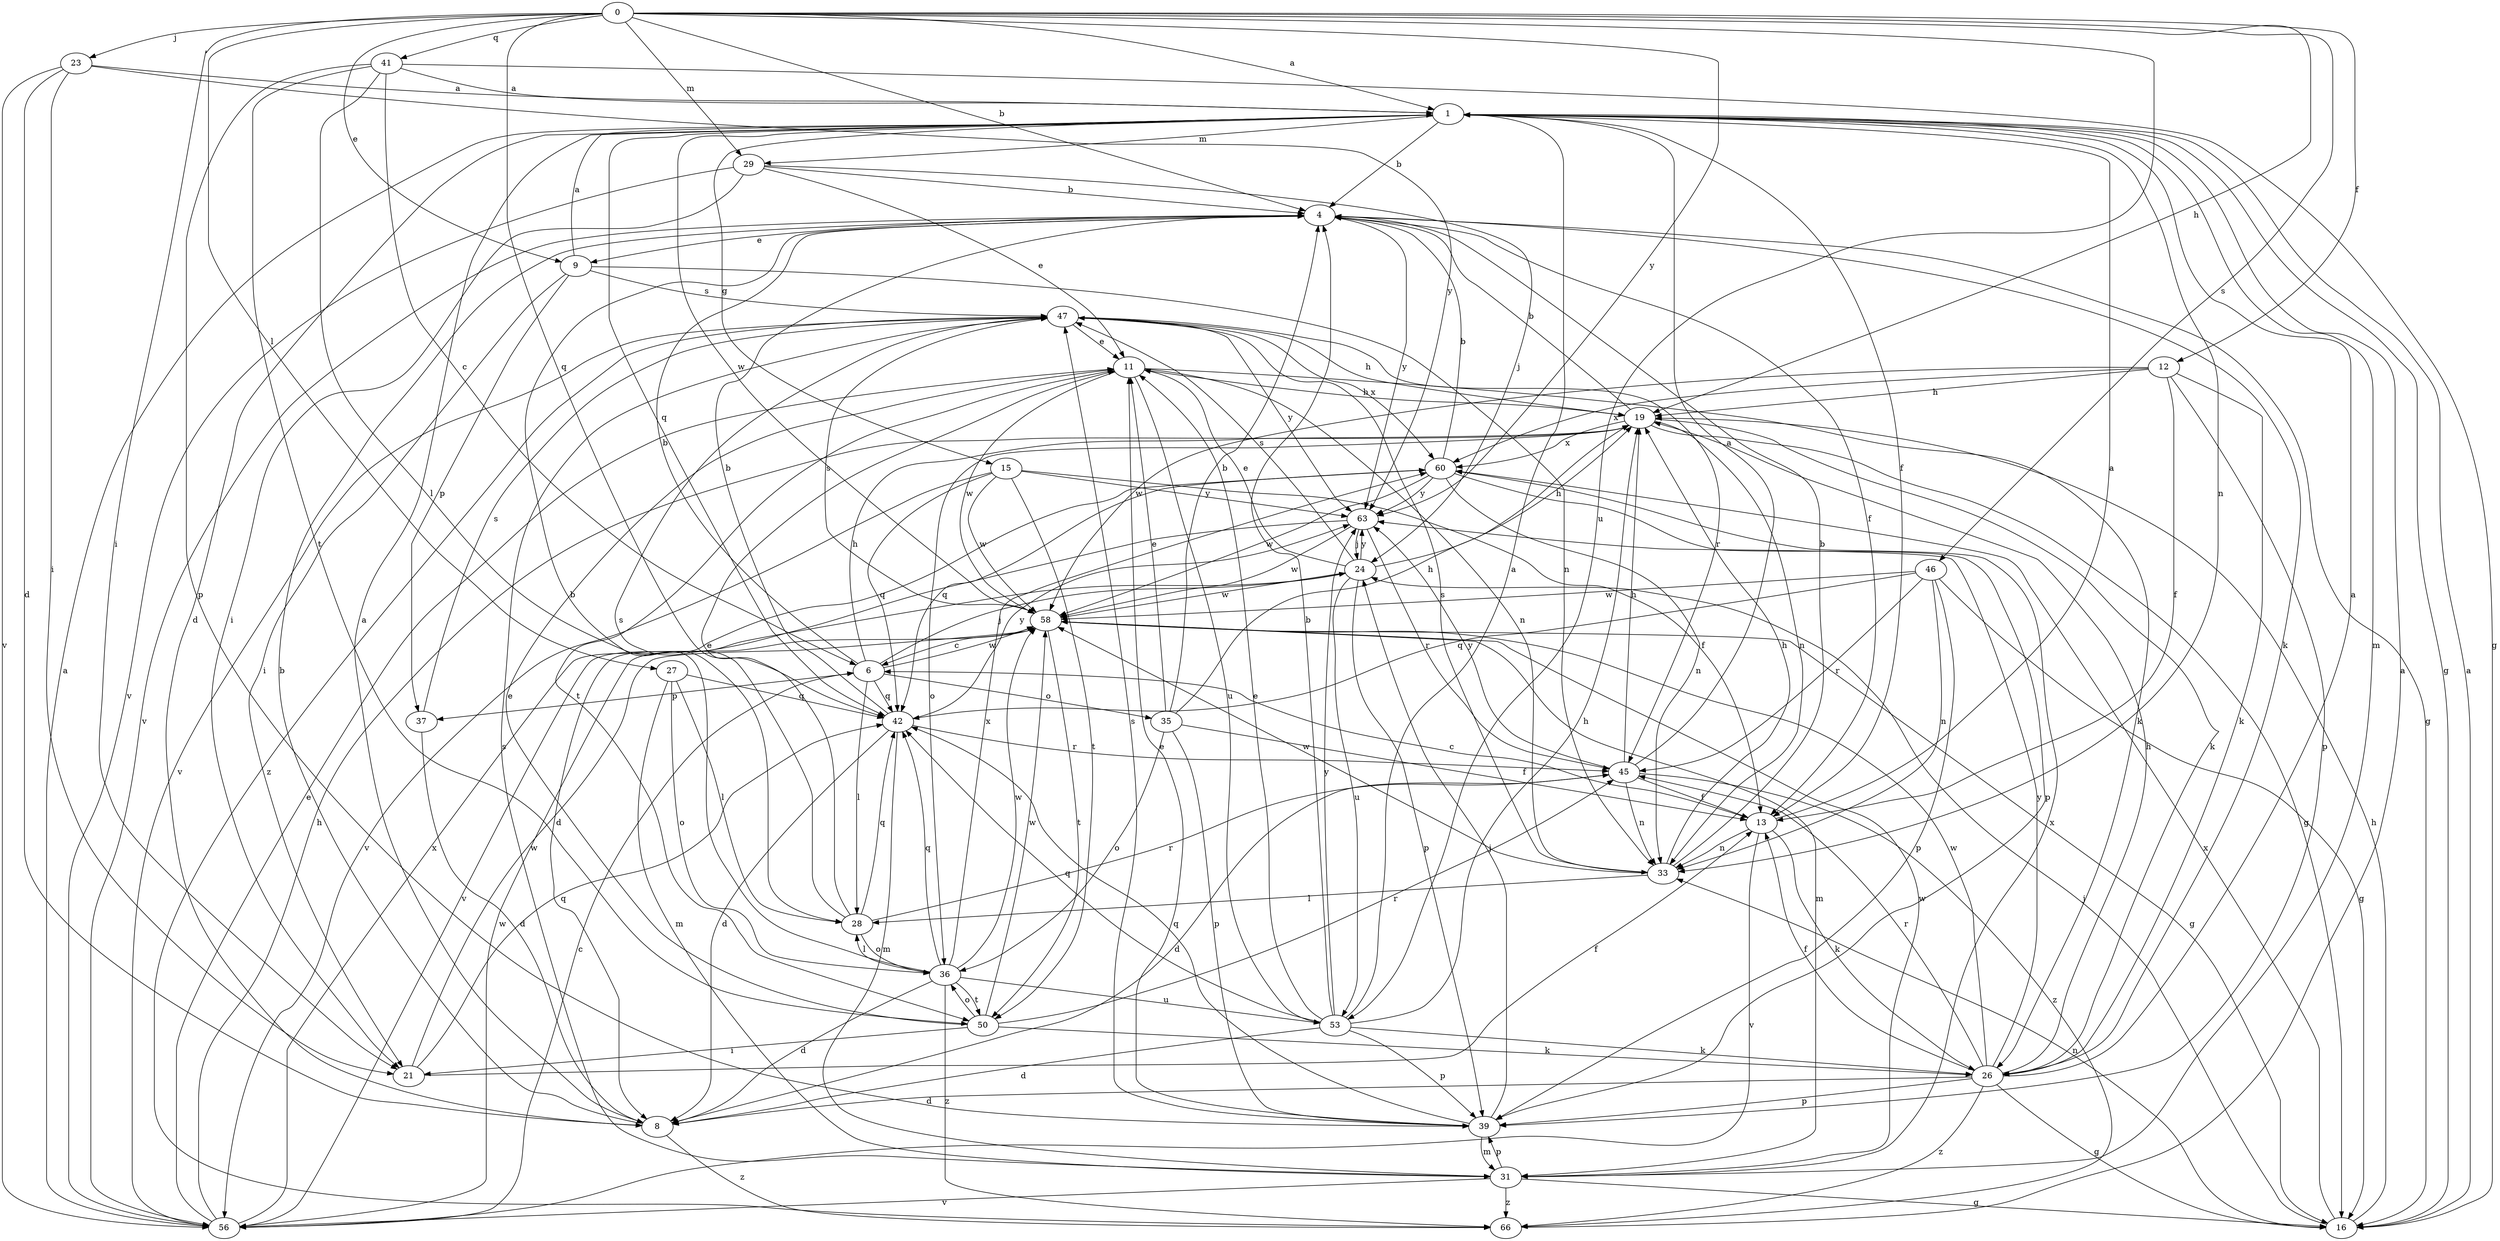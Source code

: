 strict digraph  {
0;
1;
4;
6;
8;
9;
11;
12;
13;
15;
16;
19;
21;
23;
24;
26;
27;
28;
29;
31;
33;
35;
36;
37;
39;
41;
42;
45;
46;
47;
50;
53;
56;
58;
60;
63;
66;
0 -> 1  [label=a];
0 -> 4  [label=b];
0 -> 9  [label=e];
0 -> 12  [label=f];
0 -> 19  [label=h];
0 -> 21  [label=i];
0 -> 23  [label=j];
0 -> 27  [label=l];
0 -> 29  [label=m];
0 -> 41  [label=q];
0 -> 42  [label=q];
0 -> 46  [label=s];
0 -> 53  [label=u];
0 -> 63  [label=y];
1 -> 4  [label=b];
1 -> 8  [label=d];
1 -> 13  [label=f];
1 -> 15  [label=g];
1 -> 16  [label=g];
1 -> 29  [label=m];
1 -> 31  [label=m];
1 -> 33  [label=n];
1 -> 42  [label=q];
1 -> 58  [label=w];
4 -> 9  [label=e];
4 -> 13  [label=f];
4 -> 16  [label=g];
4 -> 26  [label=k];
4 -> 56  [label=v];
4 -> 63  [label=y];
6 -> 4  [label=b];
6 -> 19  [label=h];
6 -> 24  [label=j];
6 -> 28  [label=l];
6 -> 35  [label=o];
6 -> 37  [label=p];
6 -> 42  [label=q];
6 -> 58  [label=w];
8 -> 1  [label=a];
8 -> 4  [label=b];
8 -> 66  [label=z];
9 -> 1  [label=a];
9 -> 21  [label=i];
9 -> 33  [label=n];
9 -> 37  [label=p];
9 -> 47  [label=s];
11 -> 19  [label=h];
11 -> 26  [label=k];
11 -> 33  [label=n];
11 -> 50  [label=t];
11 -> 53  [label=u];
11 -> 58  [label=w];
12 -> 13  [label=f];
12 -> 19  [label=h];
12 -> 26  [label=k];
12 -> 39  [label=p];
12 -> 58  [label=w];
12 -> 60  [label=x];
13 -> 1  [label=a];
13 -> 6  [label=c];
13 -> 26  [label=k];
13 -> 33  [label=n];
13 -> 56  [label=v];
15 -> 13  [label=f];
15 -> 42  [label=q];
15 -> 50  [label=t];
15 -> 56  [label=v];
15 -> 58  [label=w];
15 -> 63  [label=y];
16 -> 1  [label=a];
16 -> 19  [label=h];
16 -> 24  [label=j];
16 -> 33  [label=n];
16 -> 60  [label=x];
19 -> 4  [label=b];
19 -> 16  [label=g];
19 -> 26  [label=k];
19 -> 33  [label=n];
19 -> 36  [label=o];
19 -> 60  [label=x];
21 -> 13  [label=f];
21 -> 42  [label=q];
21 -> 58  [label=w];
23 -> 1  [label=a];
23 -> 8  [label=d];
23 -> 21  [label=i];
23 -> 56  [label=v];
23 -> 63  [label=y];
24 -> 11  [label=e];
24 -> 19  [label=h];
24 -> 39  [label=p];
24 -> 47  [label=s];
24 -> 53  [label=u];
24 -> 56  [label=v];
24 -> 58  [label=w];
24 -> 63  [label=y];
26 -> 1  [label=a];
26 -> 8  [label=d];
26 -> 13  [label=f];
26 -> 16  [label=g];
26 -> 19  [label=h];
26 -> 39  [label=p];
26 -> 45  [label=r];
26 -> 58  [label=w];
26 -> 63  [label=y];
26 -> 66  [label=z];
27 -> 28  [label=l];
27 -> 31  [label=m];
27 -> 36  [label=o];
27 -> 42  [label=q];
28 -> 11  [label=e];
28 -> 36  [label=o];
28 -> 42  [label=q];
28 -> 45  [label=r];
28 -> 47  [label=s];
29 -> 4  [label=b];
29 -> 11  [label=e];
29 -> 21  [label=i];
29 -> 24  [label=j];
29 -> 56  [label=v];
31 -> 16  [label=g];
31 -> 39  [label=p];
31 -> 47  [label=s];
31 -> 56  [label=v];
31 -> 58  [label=w];
31 -> 60  [label=x];
31 -> 66  [label=z];
33 -> 4  [label=b];
33 -> 19  [label=h];
33 -> 28  [label=l];
33 -> 47  [label=s];
33 -> 58  [label=w];
35 -> 4  [label=b];
35 -> 11  [label=e];
35 -> 13  [label=f];
35 -> 19  [label=h];
35 -> 36  [label=o];
35 -> 39  [label=p];
36 -> 4  [label=b];
36 -> 8  [label=d];
36 -> 28  [label=l];
36 -> 42  [label=q];
36 -> 50  [label=t];
36 -> 53  [label=u];
36 -> 58  [label=w];
36 -> 60  [label=x];
36 -> 66  [label=z];
37 -> 8  [label=d];
37 -> 47  [label=s];
39 -> 11  [label=e];
39 -> 24  [label=j];
39 -> 31  [label=m];
39 -> 42  [label=q];
39 -> 47  [label=s];
41 -> 1  [label=a];
41 -> 6  [label=c];
41 -> 16  [label=g];
41 -> 28  [label=l];
41 -> 39  [label=p];
41 -> 50  [label=t];
42 -> 4  [label=b];
42 -> 8  [label=d];
42 -> 31  [label=m];
42 -> 45  [label=r];
42 -> 63  [label=y];
45 -> 1  [label=a];
45 -> 8  [label=d];
45 -> 13  [label=f];
45 -> 19  [label=h];
45 -> 33  [label=n];
45 -> 63  [label=y];
45 -> 66  [label=z];
46 -> 16  [label=g];
46 -> 33  [label=n];
46 -> 39  [label=p];
46 -> 42  [label=q];
46 -> 45  [label=r];
46 -> 58  [label=w];
47 -> 11  [label=e];
47 -> 19  [label=h];
47 -> 45  [label=r];
47 -> 56  [label=v];
47 -> 60  [label=x];
47 -> 63  [label=y];
47 -> 66  [label=z];
50 -> 11  [label=e];
50 -> 21  [label=i];
50 -> 26  [label=k];
50 -> 36  [label=o];
50 -> 45  [label=r];
50 -> 58  [label=w];
53 -> 1  [label=a];
53 -> 4  [label=b];
53 -> 8  [label=d];
53 -> 11  [label=e];
53 -> 19  [label=h];
53 -> 26  [label=k];
53 -> 39  [label=p];
53 -> 42  [label=q];
53 -> 63  [label=y];
56 -> 1  [label=a];
56 -> 6  [label=c];
56 -> 11  [label=e];
56 -> 19  [label=h];
56 -> 58  [label=w];
56 -> 60  [label=x];
58 -> 6  [label=c];
58 -> 16  [label=g];
58 -> 31  [label=m];
58 -> 47  [label=s];
58 -> 50  [label=t];
60 -> 4  [label=b];
60 -> 33  [label=n];
60 -> 39  [label=p];
60 -> 42  [label=q];
60 -> 58  [label=w];
60 -> 63  [label=y];
63 -> 8  [label=d];
63 -> 24  [label=j];
63 -> 45  [label=r];
63 -> 58  [label=w];
66 -> 1  [label=a];
}
